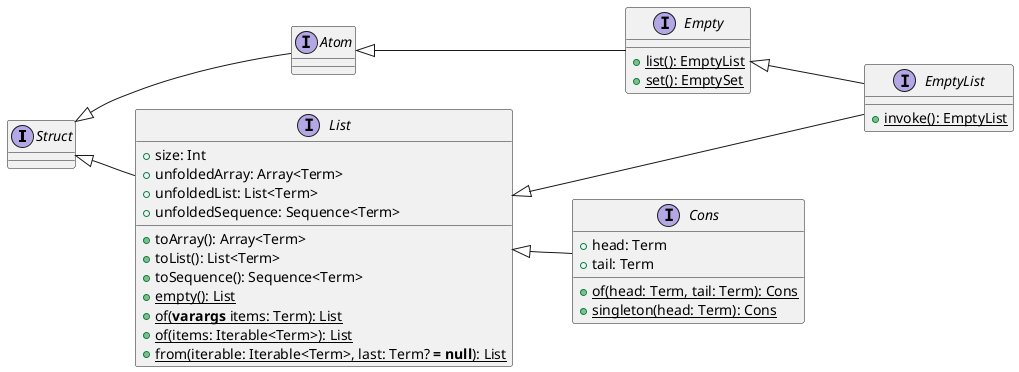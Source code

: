@startuml
left to right direction
skinparam shadowing false

interface Struct
interface Atom
interface Empty {
  + {static} list(): EmptyList
  + {static} set(): EmptySet
}
interface EmptyList {
  + {static} invoke(): EmptyList
}
interface List {
  + size: Int
  + unfoldedArray: Array<Term>
  + unfoldedList: List<Term>
  + unfoldedSequence: Sequence<Term>
  + toArray(): Array<Term>
  + toList(): List<Term>
  + toSequence(): Sequence<Term>
  + {static} empty(): List
  + {static} of(**varargs** items: Term): List
  + {static} of(items: Iterable<Term>): List
  + {static} from(iterable: Iterable<Term>, last: Term? **= null**): List
}
interface Cons {
  + head: Term
  + tail: Term
  + {static} of(head: Term, tail: Term): Cons
  + {static} singleton(head: Term): Cons
}

Struct <|-- Atom
Struct <|-- List

Atom <|-- Empty

Empty <|-- EmptyList

List <|-- EmptyList
List <|-- Cons
@enduml